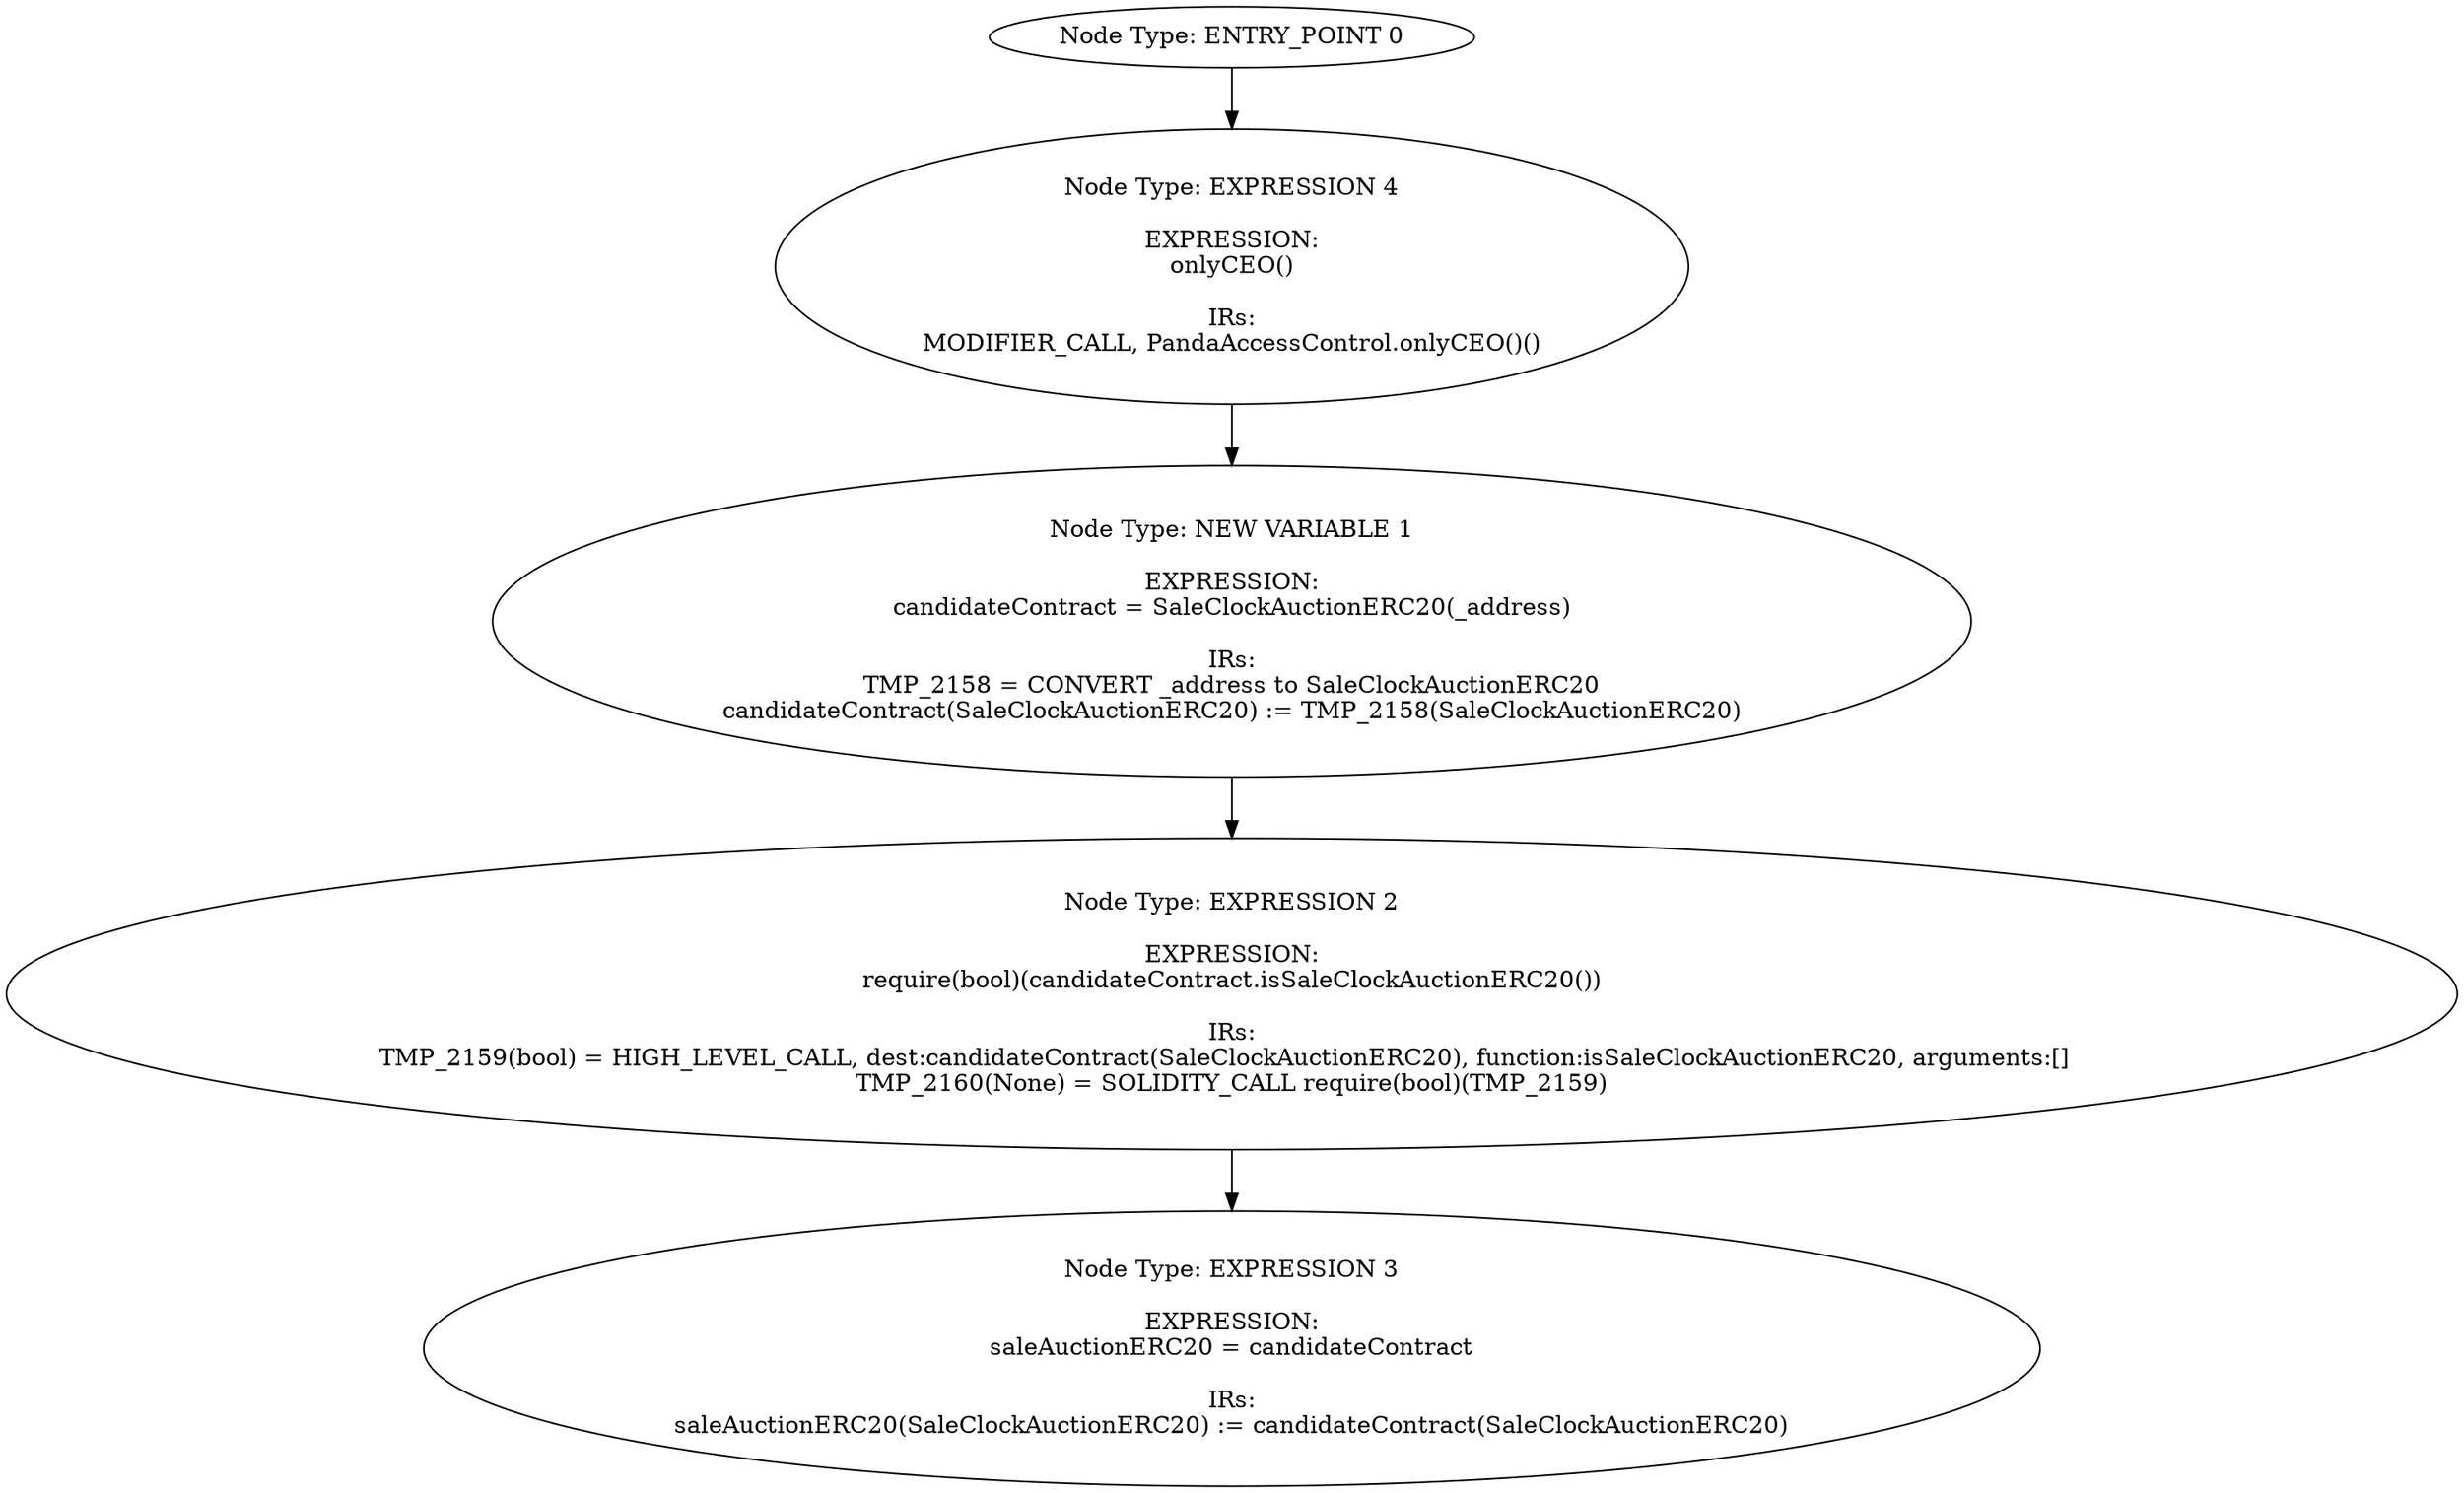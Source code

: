 digraph{
0[label="Node Type: ENTRY_POINT 0
"];
0->4;
1[label="Node Type: NEW VARIABLE 1

EXPRESSION:
candidateContract = SaleClockAuctionERC20(_address)

IRs:
TMP_2158 = CONVERT _address to SaleClockAuctionERC20
candidateContract(SaleClockAuctionERC20) := TMP_2158(SaleClockAuctionERC20)"];
1->2;
2[label="Node Type: EXPRESSION 2

EXPRESSION:
require(bool)(candidateContract.isSaleClockAuctionERC20())

IRs:
TMP_2159(bool) = HIGH_LEVEL_CALL, dest:candidateContract(SaleClockAuctionERC20), function:isSaleClockAuctionERC20, arguments:[]  
TMP_2160(None) = SOLIDITY_CALL require(bool)(TMP_2159)"];
2->3;
3[label="Node Type: EXPRESSION 3

EXPRESSION:
saleAuctionERC20 = candidateContract

IRs:
saleAuctionERC20(SaleClockAuctionERC20) := candidateContract(SaleClockAuctionERC20)"];
4[label="Node Type: EXPRESSION 4

EXPRESSION:
onlyCEO()

IRs:
MODIFIER_CALL, PandaAccessControl.onlyCEO()()"];
4->1;
}
